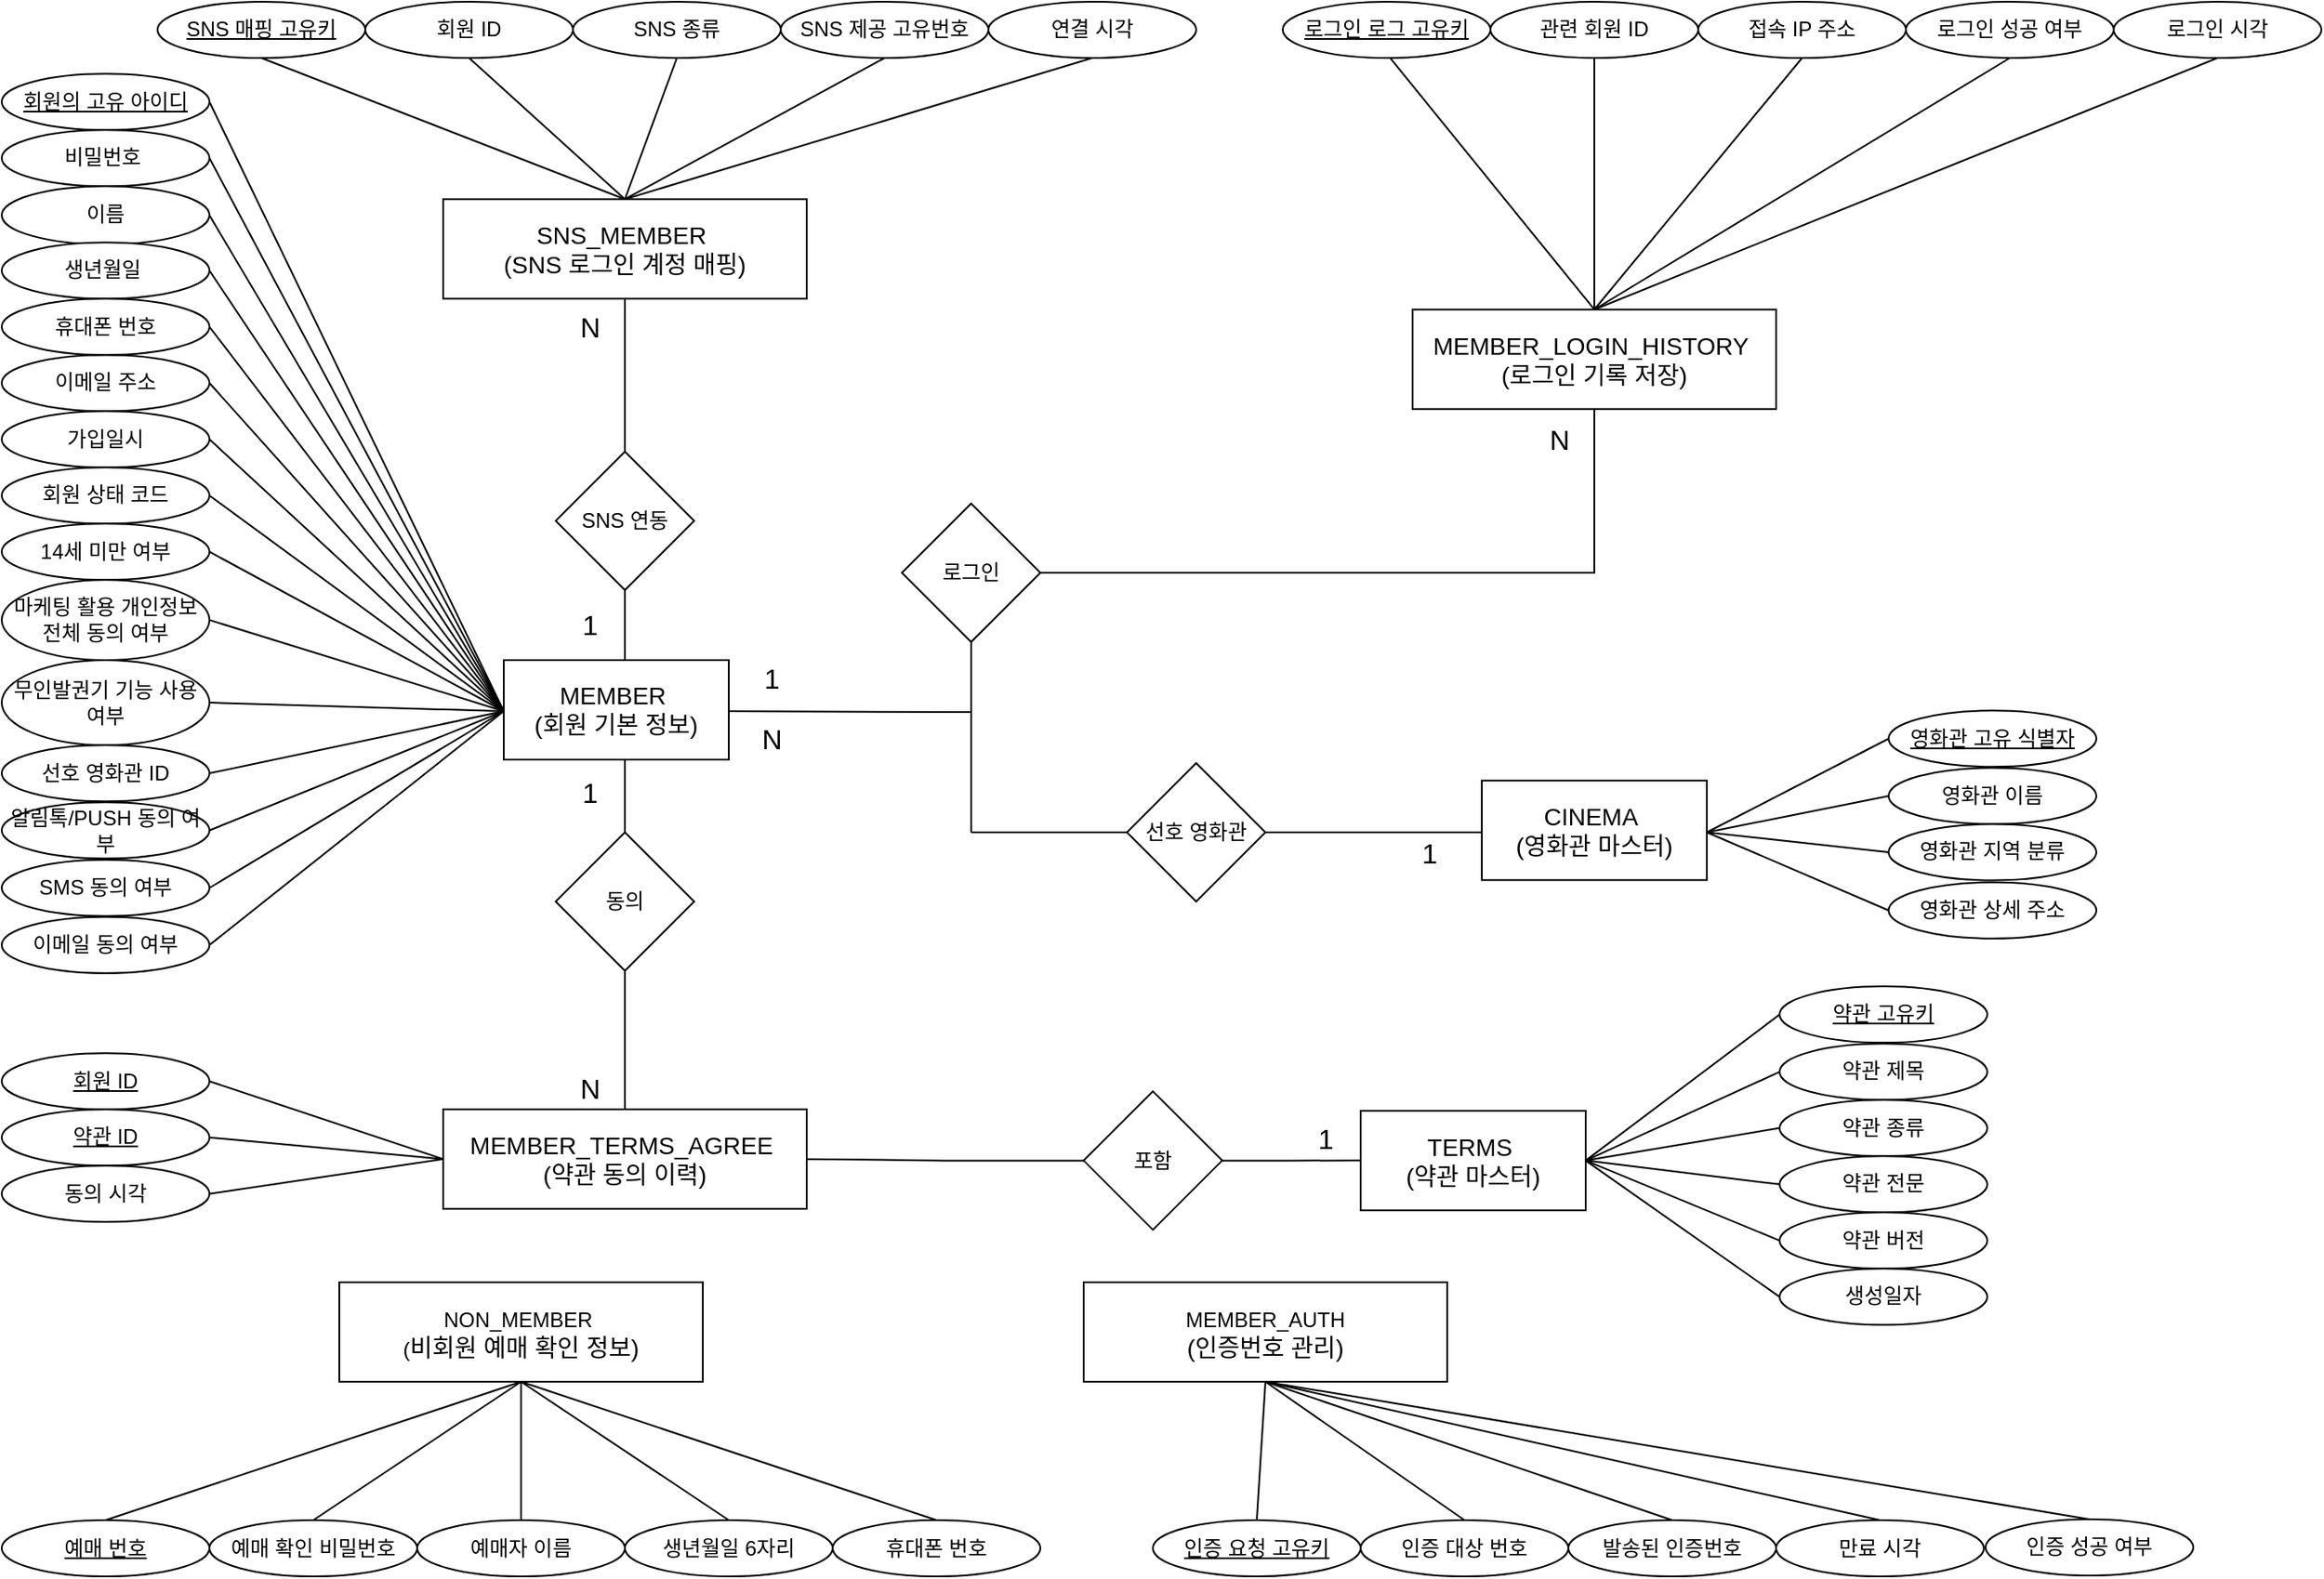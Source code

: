 <mxfile version="28.2.8">
  <diagram name="페이지-1" id="aU8TRvHDVID5DKgr3Tc-">
    <mxGraphModel dx="1190" dy="456" grid="1" gridSize="10" guides="1" tooltips="1" connect="1" arrows="1" fold="1" page="1" pageScale="1" pageWidth="827" pageHeight="1169" math="0" shadow="0">
      <root>
        <mxCell id="0" />
        <mxCell id="1" parent="0" />
        <mxCell id="JiStPXWFKOz-2N4WFH8a-71" value="" style="edgeStyle=orthogonalEdgeStyle;rounded=0;orthogonalLoop=1;jettySize=auto;html=1;endArrow=none;endFill=0;" parent="1" target="JiStPXWFKOz-2N4WFH8a-12" edge="1">
          <mxGeometry relative="1" as="geometry">
            <mxPoint x="340" y="490.029" as="sourcePoint" />
          </mxGeometry>
        </mxCell>
        <mxCell id="JiStPXWFKOz-2N4WFH8a-72" value="" style="edgeStyle=orthogonalEdgeStyle;rounded=0;orthogonalLoop=1;jettySize=auto;html=1;endArrow=none;endFill=0;entryX=0.5;entryY=1;entryDx=0;entryDy=0;" parent="1" source="JiStPXWFKOz-2N4WFH8a-12" target="PEZ2Lzkom9RQwcPd4v05-12" edge="1">
          <mxGeometry relative="1" as="geometry">
            <mxPoint x="840" y="350" as="targetPoint" />
          </mxGeometry>
        </mxCell>
        <mxCell id="JiStPXWFKOz-2N4WFH8a-12" value="로그인" style="rhombus;whiteSpace=wrap;html=1;" parent="1" vertex="1">
          <mxGeometry x="440" y="370" width="80" height="80" as="geometry" />
        </mxCell>
        <mxCell id="JiStPXWFKOz-2N4WFH8a-66" value="" style="edgeStyle=orthogonalEdgeStyle;rounded=0;orthogonalLoop=1;jettySize=auto;html=1;endArrow=none;endFill=0;exitX=0.5;exitY=1;exitDx=0;exitDy=0;" parent="1" source="JiStPXWFKOz-2N4WFH8a-13" edge="1">
          <mxGeometry relative="1" as="geometry">
            <mxPoint x="280.111" y="669.999" as="sourcePoint" />
            <Array as="points">
              <mxPoint x="280" y="710" />
              <mxPoint x="280" y="710" />
            </Array>
            <mxPoint x="280.029" y="720.11" as="targetPoint" />
          </mxGeometry>
        </mxCell>
        <mxCell id="PEZ2Lzkom9RQwcPd4v05-6" value="" style="edgeStyle=orthogonalEdgeStyle;rounded=0;orthogonalLoop=1;jettySize=auto;html=1;endArrow=none;endFill=0;" edge="1" parent="1" source="JiStPXWFKOz-2N4WFH8a-13" target="PEZ2Lzkom9RQwcPd4v05-3">
          <mxGeometry relative="1" as="geometry">
            <Array as="points">
              <mxPoint x="280" y="530" />
              <mxPoint x="280" y="530" />
            </Array>
          </mxGeometry>
        </mxCell>
        <mxCell id="JiStPXWFKOz-2N4WFH8a-13" value="동의" style="rhombus;whiteSpace=wrap;html=1;" parent="1" vertex="1">
          <mxGeometry x="240" y="560" width="80" height="80" as="geometry" />
        </mxCell>
        <mxCell id="JiStPXWFKOz-2N4WFH8a-70" value="" style="edgeStyle=orthogonalEdgeStyle;rounded=0;orthogonalLoop=1;jettySize=auto;html=1;endArrow=none;endFill=0;" parent="1" source="JiStPXWFKOz-2N4WFH8a-14" edge="1">
          <mxGeometry relative="1" as="geometry">
            <mxPoint x="705" y="749.67" as="targetPoint" />
          </mxGeometry>
        </mxCell>
        <mxCell id="PEZ2Lzkom9RQwcPd4v05-17" value="" style="edgeStyle=orthogonalEdgeStyle;rounded=0;orthogonalLoop=1;jettySize=auto;html=1;entryX=1;entryY=0.5;entryDx=0;entryDy=0;endArrow=none;endFill=0;" edge="1" parent="1" source="JiStPXWFKOz-2N4WFH8a-14" target="PEZ2Lzkom9RQwcPd4v05-7">
          <mxGeometry relative="1" as="geometry">
            <mxPoint x="465" y="751.67" as="targetPoint" />
            <Array as="points">
              <mxPoint x="465" y="750" />
              <mxPoint x="465" y="749" />
            </Array>
          </mxGeometry>
        </mxCell>
        <mxCell id="JiStPXWFKOz-2N4WFH8a-14" value="포함" style="rhombus;whiteSpace=wrap;html=1;" parent="1" vertex="1">
          <mxGeometry x="545" y="709.67" width="80" height="80" as="geometry" />
        </mxCell>
        <mxCell id="PEZ2Lzkom9RQwcPd4v05-5" value="" style="edgeStyle=orthogonalEdgeStyle;rounded=0;orthogonalLoop=1;jettySize=auto;html=1;endArrow=none;endFill=0;" edge="1" parent="1" source="JiStPXWFKOz-2N4WFH8a-15" target="PEZ2Lzkom9RQwcPd4v05-3">
          <mxGeometry relative="1" as="geometry">
            <Array as="points">
              <mxPoint x="280" y="450" />
              <mxPoint x="280" y="450" />
            </Array>
          </mxGeometry>
        </mxCell>
        <mxCell id="PEZ2Lzkom9RQwcPd4v05-11" value="" style="edgeStyle=orthogonalEdgeStyle;rounded=0;orthogonalLoop=1;jettySize=auto;html=1;endArrow=none;endFill=0;" edge="1" parent="1" source="JiStPXWFKOz-2N4WFH8a-15" target="PEZ2Lzkom9RQwcPd4v05-10">
          <mxGeometry relative="1" as="geometry" />
        </mxCell>
        <mxCell id="JiStPXWFKOz-2N4WFH8a-15" value="SNS 연동" style="rhombus;whiteSpace=wrap;html=1;" parent="1" vertex="1">
          <mxGeometry x="240" y="340" width="80" height="80" as="geometry" />
        </mxCell>
        <mxCell id="JiStPXWFKOz-2N4WFH8a-17" value="&lt;span style=&quot;font-size: 12px;&quot;&gt;NON_MEMBER&amp;nbsp;&lt;/span&gt;&lt;div&gt;&lt;span style=&quot;font-size: 12px;&quot;&gt;(&lt;/span&gt;&lt;span style=&quot;background-color: transparent; color: light-dark(rgb(0, 0, 0), rgb(255, 255, 255));&quot;&gt;비회원 예매 확인 정보)&lt;/span&gt;&lt;/div&gt;" style="rounded=0;whiteSpace=wrap;html=1;fontSize=14;" parent="1" vertex="1">
          <mxGeometry x="115" y="820" width="210" height="57.5" as="geometry" />
        </mxCell>
        <mxCell id="JiStPXWFKOz-2N4WFH8a-22" value="&lt;u&gt;회원의 고유 아이디&lt;/u&gt;" style="ellipse;whiteSpace=wrap;html=1;" parent="1" vertex="1">
          <mxGeometry x="-80" y="121.62" width="120" height="32.5" as="geometry" />
        </mxCell>
        <mxCell id="JiStPXWFKOz-2N4WFH8a-23" value="&lt;u&gt;예매 번호&lt;/u&gt;" style="ellipse;whiteSpace=wrap;html=1;" parent="1" vertex="1">
          <mxGeometry x="-80" y="957.5" width="120" height="32.5" as="geometry" />
        </mxCell>
        <mxCell id="JiStPXWFKOz-2N4WFH8a-24" value="&lt;u&gt;인증 요청 고유키&lt;/u&gt;" style="ellipse;whiteSpace=wrap;html=1;" parent="1" vertex="1">
          <mxGeometry x="585" y="957.5" width="120" height="32.5" as="geometry" />
        </mxCell>
        <mxCell id="JiStPXWFKOz-2N4WFH8a-25" value="&lt;u&gt;로그인 로그 고유키&lt;/u&gt;" style="ellipse;whiteSpace=wrap;html=1;" parent="1" vertex="1">
          <mxGeometry x="660" y="80" width="120" height="32.5" as="geometry" />
        </mxCell>
        <mxCell id="JiStPXWFKOz-2N4WFH8a-26" value="&lt;u&gt;SNS 매핑 고유키&lt;/u&gt;" style="ellipse;whiteSpace=wrap;html=1;" parent="1" vertex="1">
          <mxGeometry x="10" y="80" width="120" height="32.5" as="geometry" />
        </mxCell>
        <mxCell id="JiStPXWFKOz-2N4WFH8a-27" value="&lt;u&gt;약관 고유키&lt;/u&gt;" style="ellipse;whiteSpace=wrap;html=1;" parent="1" vertex="1">
          <mxGeometry x="947" y="649.06" width="120" height="32.5" as="geometry" />
        </mxCell>
        <mxCell id="JiStPXWFKOz-2N4WFH8a-28" value="&lt;u&gt;회원 ID&lt;/u&gt;" style="ellipse;whiteSpace=wrap;html=1;" parent="1" vertex="1">
          <mxGeometry x="-80" y="687.61" width="120" height="32.5" as="geometry" />
        </mxCell>
        <mxCell id="JiStPXWFKOz-2N4WFH8a-29" value="&lt;u&gt;약관 ID&lt;/u&gt;" style="ellipse;whiteSpace=wrap;html=1;" parent="1" vertex="1">
          <mxGeometry x="-80" y="720.11" width="120" height="32.5" as="geometry" />
        </mxCell>
        <mxCell id="JiStPXWFKOz-2N4WFH8a-30" value="동의 시각" style="ellipse;whiteSpace=wrap;html=1;" parent="1" vertex="1">
          <mxGeometry x="-80" y="752.61" width="120" height="32.5" as="geometry" />
        </mxCell>
        <mxCell id="JiStPXWFKOz-2N4WFH8a-34" value="비밀번호&amp;nbsp;" style="ellipse;whiteSpace=wrap;html=1;" parent="1" vertex="1">
          <mxGeometry x="-80" y="154.12" width="120" height="32.5" as="geometry" />
        </mxCell>
        <mxCell id="JiStPXWFKOz-2N4WFH8a-35" value="이름" style="ellipse;whiteSpace=wrap;html=1;" parent="1" vertex="1">
          <mxGeometry x="-80" y="186.62" width="120" height="33.62" as="geometry" />
        </mxCell>
        <mxCell id="JiStPXWFKOz-2N4WFH8a-36" value="생년월일&amp;nbsp;" style="ellipse;whiteSpace=wrap;html=1;" parent="1" vertex="1">
          <mxGeometry x="-80" y="219.12" width="120" height="32.5" as="geometry" />
        </mxCell>
        <mxCell id="JiStPXWFKOz-2N4WFH8a-37" value="이메일 주소" style="ellipse;whiteSpace=wrap;html=1;" parent="1" vertex="1">
          <mxGeometry x="-80" y="284.12" width="120" height="32.5" as="geometry" />
        </mxCell>
        <mxCell id="JiStPXWFKOz-2N4WFH8a-38" value="휴대폰 번호" style="ellipse;whiteSpace=wrap;html=1;" parent="1" vertex="1">
          <mxGeometry x="-80" y="251.62" width="120" height="32.5" as="geometry" />
        </mxCell>
        <mxCell id="JiStPXWFKOz-2N4WFH8a-39" value="가입일시" style="ellipse;whiteSpace=wrap;html=1;" parent="1" vertex="1">
          <mxGeometry x="-80" y="316.62" width="120" height="32.5" as="geometry" />
        </mxCell>
        <mxCell id="JiStPXWFKOz-2N4WFH8a-40" value="회원 상태 코드" style="ellipse;whiteSpace=wrap;html=1;" parent="1" vertex="1">
          <mxGeometry x="-80" y="349.12" width="120" height="32.5" as="geometry" />
        </mxCell>
        <mxCell id="JiStPXWFKOz-2N4WFH8a-41" value="14세 미만 여부" style="ellipse;whiteSpace=wrap;html=1;" parent="1" vertex="1">
          <mxGeometry x="-80" y="381.62" width="120" height="32.5" as="geometry" />
        </mxCell>
        <mxCell id="JiStPXWFKOz-2N4WFH8a-42" value="관련 회원 ID" style="ellipse;whiteSpace=wrap;html=1;" parent="1" vertex="1">
          <mxGeometry x="780" y="80" width="120" height="32.5" as="geometry" />
        </mxCell>
        <mxCell id="JiStPXWFKOz-2N4WFH8a-43" value="접속 IP 주소" style="ellipse;whiteSpace=wrap;html=1;" parent="1" vertex="1">
          <mxGeometry x="900" y="80" width="120" height="32.5" as="geometry" />
        </mxCell>
        <mxCell id="JiStPXWFKOz-2N4WFH8a-44" value="로그인 성공 여부" style="ellipse;whiteSpace=wrap;html=1;" parent="1" vertex="1">
          <mxGeometry x="1020" y="80" width="120" height="32.5" as="geometry" />
        </mxCell>
        <mxCell id="JiStPXWFKOz-2N4WFH8a-45" value="로그인 시각" style="ellipse;whiteSpace=wrap;html=1;" parent="1" vertex="1">
          <mxGeometry x="1140" y="80" width="120" height="32.5" as="geometry" />
        </mxCell>
        <mxCell id="JiStPXWFKOz-2N4WFH8a-46" value="회원 ID" style="ellipse;whiteSpace=wrap;html=1;" parent="1" vertex="1">
          <mxGeometry x="130" y="80" width="120" height="32.5" as="geometry" />
        </mxCell>
        <mxCell id="JiStPXWFKOz-2N4WFH8a-47" value="SNS 종류" style="ellipse;whiteSpace=wrap;html=1;" parent="1" vertex="1">
          <mxGeometry x="250" y="80" width="120" height="32.5" as="geometry" />
        </mxCell>
        <mxCell id="JiStPXWFKOz-2N4WFH8a-48" value="SNS 제공 고유번호" style="ellipse;whiteSpace=wrap;html=1;" parent="1" vertex="1">
          <mxGeometry x="370" y="80" width="120" height="32.5" as="geometry" />
        </mxCell>
        <mxCell id="JiStPXWFKOz-2N4WFH8a-49" value="연결 시각" style="ellipse;whiteSpace=wrap;html=1;" parent="1" vertex="1">
          <mxGeometry x="490" y="80" width="120" height="32.5" as="geometry" />
        </mxCell>
        <mxCell id="JiStPXWFKOz-2N4WFH8a-51" value="약관 제목" style="ellipse;whiteSpace=wrap;html=1;" parent="1" vertex="1">
          <mxGeometry x="947" y="682.17" width="120" height="32.5" as="geometry" />
        </mxCell>
        <mxCell id="JiStPXWFKOz-2N4WFH8a-52" value="약관 종류" style="ellipse;whiteSpace=wrap;html=1;" parent="1" vertex="1">
          <mxGeometry x="947" y="714.67" width="120" height="32.5" as="geometry" />
        </mxCell>
        <mxCell id="JiStPXWFKOz-2N4WFH8a-53" value="약관 전문" style="ellipse;whiteSpace=wrap;html=1;" parent="1" vertex="1">
          <mxGeometry x="947" y="747.17" width="120" height="32.5" as="geometry" />
        </mxCell>
        <mxCell id="JiStPXWFKOz-2N4WFH8a-54" value="약관 버전" style="ellipse;whiteSpace=wrap;html=1;" parent="1" vertex="1">
          <mxGeometry x="947" y="779.67" width="120" height="32.5" as="geometry" />
        </mxCell>
        <mxCell id="JiStPXWFKOz-2N4WFH8a-55" value="생성일자" style="ellipse;whiteSpace=wrap;html=1;" parent="1" vertex="1">
          <mxGeometry x="947" y="812.17" width="120" height="32.5" as="geometry" />
        </mxCell>
        <mxCell id="JiStPXWFKOz-2N4WFH8a-56" value="인증 대상 번호" style="ellipse;whiteSpace=wrap;html=1;" parent="1" vertex="1">
          <mxGeometry x="705" y="957.5" width="120" height="32.5" as="geometry" />
        </mxCell>
        <mxCell id="JiStPXWFKOz-2N4WFH8a-57" value="발송된 인증번호" style="ellipse;whiteSpace=wrap;html=1;" parent="1" vertex="1">
          <mxGeometry x="825" y="957.5" width="120" height="32.5" as="geometry" />
        </mxCell>
        <mxCell id="JiStPXWFKOz-2N4WFH8a-58" value="만료 시각" style="ellipse;whiteSpace=wrap;html=1;" parent="1" vertex="1">
          <mxGeometry x="945" y="957.5" width="120" height="32.5" as="geometry" />
        </mxCell>
        <mxCell id="JiStPXWFKOz-2N4WFH8a-73" value="예매 확인 비밀번호" style="ellipse;whiteSpace=wrap;html=1;" parent="1" vertex="1">
          <mxGeometry x="40" y="957.5" width="120" height="32.5" as="geometry" />
        </mxCell>
        <mxCell id="JiStPXWFKOz-2N4WFH8a-74" value="예매자 이름" style="ellipse;whiteSpace=wrap;html=1;" parent="1" vertex="1">
          <mxGeometry x="160" y="957.5" width="120" height="32.5" as="geometry" />
        </mxCell>
        <mxCell id="JiStPXWFKOz-2N4WFH8a-75" value="생년월일 6자리" style="ellipse;whiteSpace=wrap;html=1;" parent="1" vertex="1">
          <mxGeometry x="280" y="957.5" width="120" height="32.5" as="geometry" />
        </mxCell>
        <mxCell id="JiStPXWFKOz-2N4WFH8a-76" value="휴대폰 번호" style="ellipse;whiteSpace=wrap;html=1;" parent="1" vertex="1">
          <mxGeometry x="400" y="957.5" width="120" height="32.5" as="geometry" />
        </mxCell>
        <mxCell id="JiStPXWFKOz-2N4WFH8a-81" value="" style="endArrow=none;html=1;rounded=0;entryX=0.516;entryY=0.996;entryDx=0;entryDy=0;entryPerimeter=0;exitX=0.5;exitY=0;exitDx=0;exitDy=0;" parent="1" source="PEZ2Lzkom9RQwcPd4v05-12" target="JiStPXWFKOz-2N4WFH8a-25" edge="1">
          <mxGeometry width="50" height="50" relative="1" as="geometry">
            <mxPoint x="835" y="245" as="sourcePoint" />
            <mxPoint x="725" y="115" as="targetPoint" />
          </mxGeometry>
        </mxCell>
        <mxCell id="JiStPXWFKOz-2N4WFH8a-82" value="" style="endArrow=none;html=1;rounded=0;entryX=0.5;entryY=1;entryDx=0;entryDy=0;exitX=0.5;exitY=0;exitDx=0;exitDy=0;" parent="1" target="JiStPXWFKOz-2N4WFH8a-43" edge="1" source="PEZ2Lzkom9RQwcPd4v05-12">
          <mxGeometry width="50" height="50" relative="1" as="geometry">
            <mxPoint x="835" y="244" as="sourcePoint" />
            <mxPoint x="870" y="172.5" as="targetPoint" />
          </mxGeometry>
        </mxCell>
        <mxCell id="JiStPXWFKOz-2N4WFH8a-83" value="" style="endArrow=none;html=1;rounded=0;entryX=0.5;entryY=1;entryDx=0;entryDy=0;exitX=0.5;exitY=0;exitDx=0;exitDy=0;" parent="1" target="JiStPXWFKOz-2N4WFH8a-44" edge="1" source="PEZ2Lzkom9RQwcPd4v05-12">
          <mxGeometry width="50" height="50" relative="1" as="geometry">
            <mxPoint x="835" y="245" as="sourcePoint" />
            <mxPoint x="980" y="122.5" as="targetPoint" />
          </mxGeometry>
        </mxCell>
        <mxCell id="JiStPXWFKOz-2N4WFH8a-84" value="" style="endArrow=none;html=1;rounded=0;entryX=0.5;entryY=1;entryDx=0;entryDy=0;exitX=0.5;exitY=0;exitDx=0;exitDy=0;" parent="1" target="JiStPXWFKOz-2N4WFH8a-45" edge="1" source="PEZ2Lzkom9RQwcPd4v05-12">
          <mxGeometry width="50" height="50" relative="1" as="geometry">
            <mxPoint x="835" y="245" as="sourcePoint" />
            <mxPoint x="1050" y="102.5" as="targetPoint" />
          </mxGeometry>
        </mxCell>
        <mxCell id="JiStPXWFKOz-2N4WFH8a-85" value="" style="endArrow=none;html=1;rounded=0;entryX=0.5;entryY=1;entryDx=0;entryDy=0;exitX=0.5;exitY=0;exitDx=0;exitDy=0;" parent="1" source="PEZ2Lzkom9RQwcPd4v05-10" target="JiStPXWFKOz-2N4WFH8a-47" edge="1">
          <mxGeometry width="50" height="50" relative="1" as="geometry">
            <mxPoint x="280" y="190" as="sourcePoint" />
            <mxPoint x="320" y="180" as="targetPoint" />
          </mxGeometry>
        </mxCell>
        <mxCell id="JiStPXWFKOz-2N4WFH8a-87" value="" style="endArrow=none;html=1;rounded=0;exitX=0.5;exitY=0;exitDx=0;exitDy=0;entryX=0.5;entryY=1;entryDx=0;entryDy=0;" parent="1" source="PEZ2Lzkom9RQwcPd4v05-10" target="JiStPXWFKOz-2N4WFH8a-46" edge="1">
          <mxGeometry width="50" height="50" relative="1" as="geometry">
            <mxPoint x="280" y="190" as="sourcePoint" />
            <mxPoint x="190" y="130" as="targetPoint" />
          </mxGeometry>
        </mxCell>
        <mxCell id="JiStPXWFKOz-2N4WFH8a-88" value="" style="endArrow=none;html=1;rounded=0;exitX=0.5;exitY=0;exitDx=0;exitDy=0;entryX=0.5;entryY=1;entryDx=0;entryDy=0;" parent="1" source="PEZ2Lzkom9RQwcPd4v05-10" target="JiStPXWFKOz-2N4WFH8a-26" edge="1">
          <mxGeometry width="50" height="50" relative="1" as="geometry">
            <mxPoint x="280" y="190" as="sourcePoint" />
            <mxPoint x="90" y="140" as="targetPoint" />
          </mxGeometry>
        </mxCell>
        <mxCell id="JiStPXWFKOz-2N4WFH8a-89" value="" style="endArrow=none;html=1;rounded=0;exitX=0.5;exitY=0;exitDx=0;exitDy=0;entryX=0.5;entryY=1;entryDx=0;entryDy=0;" parent="1" source="PEZ2Lzkom9RQwcPd4v05-10" target="JiStPXWFKOz-2N4WFH8a-48" edge="1">
          <mxGeometry width="50" height="50" relative="1" as="geometry">
            <mxPoint x="280" y="190" as="sourcePoint" />
            <mxPoint x="410" y="120" as="targetPoint" />
          </mxGeometry>
        </mxCell>
        <mxCell id="JiStPXWFKOz-2N4WFH8a-90" value="" style="endArrow=none;html=1;rounded=0;entryX=0.5;entryY=1;entryDx=0;entryDy=0;exitX=0.5;exitY=0;exitDx=0;exitDy=0;" parent="1" target="JiStPXWFKOz-2N4WFH8a-49" edge="1" source="PEZ2Lzkom9RQwcPd4v05-10">
          <mxGeometry width="50" height="50" relative="1" as="geometry">
            <mxPoint x="280" y="190" as="sourcePoint" />
            <mxPoint x="460" y="150" as="targetPoint" />
          </mxGeometry>
        </mxCell>
        <mxCell id="JiStPXWFKOz-2N4WFH8a-91" value="" style="endArrow=none;html=1;rounded=0;exitX=1;exitY=0.5;exitDx=0;exitDy=0;entryX=0;entryY=0.5;entryDx=0;entryDy=0;" parent="1" target="JiStPXWFKOz-2N4WFH8a-27" edge="1">
          <mxGeometry width="50" height="50" relative="1" as="geometry">
            <mxPoint x="835" y="749.67" as="sourcePoint" />
            <mxPoint x="940" y="672.06" as="targetPoint" />
          </mxGeometry>
        </mxCell>
        <mxCell id="JiStPXWFKOz-2N4WFH8a-92" value="" style="endArrow=none;html=1;rounded=0;exitX=1;exitY=0.5;exitDx=0;exitDy=0;entryX=0;entryY=0.5;entryDx=0;entryDy=0;" parent="1" target="JiStPXWFKOz-2N4WFH8a-51" edge="1">
          <mxGeometry width="50" height="50" relative="1" as="geometry">
            <mxPoint x="835" y="749.67" as="sourcePoint" />
            <mxPoint x="940" y="702.17" as="targetPoint" />
          </mxGeometry>
        </mxCell>
        <mxCell id="JiStPXWFKOz-2N4WFH8a-93" value="" style="endArrow=none;html=1;rounded=0;exitX=1;exitY=0.5;exitDx=0;exitDy=0;entryX=0;entryY=0.5;entryDx=0;entryDy=0;" parent="1" target="JiStPXWFKOz-2N4WFH8a-52" edge="1">
          <mxGeometry width="50" height="50" relative="1" as="geometry">
            <mxPoint x="835" y="749.67" as="sourcePoint" />
            <mxPoint x="940" y="702.17" as="targetPoint" />
          </mxGeometry>
        </mxCell>
        <mxCell id="JiStPXWFKOz-2N4WFH8a-94" value="" style="endArrow=none;html=1;rounded=0;exitX=1;exitY=0.5;exitDx=0;exitDy=0;entryX=0;entryY=0.5;entryDx=0;entryDy=0;" parent="1" target="JiStPXWFKOz-2N4WFH8a-53" edge="1">
          <mxGeometry width="50" height="50" relative="1" as="geometry">
            <mxPoint x="835" y="749.67" as="sourcePoint" />
            <mxPoint x="940" y="702.17" as="targetPoint" />
          </mxGeometry>
        </mxCell>
        <mxCell id="JiStPXWFKOz-2N4WFH8a-95" value="" style="endArrow=none;html=1;rounded=0;entryX=0;entryY=0.5;entryDx=0;entryDy=0;exitX=1;exitY=0.5;exitDx=0;exitDy=0;" parent="1" target="JiStPXWFKOz-2N4WFH8a-54" edge="1">
          <mxGeometry width="50" height="50" relative="1" as="geometry">
            <mxPoint x="835" y="749.67" as="sourcePoint" />
            <mxPoint x="940" y="702.17" as="targetPoint" />
          </mxGeometry>
        </mxCell>
        <mxCell id="JiStPXWFKOz-2N4WFH8a-96" value="" style="endArrow=none;html=1;rounded=0;exitX=1;exitY=0.5;exitDx=0;exitDy=0;entryX=0;entryY=0.5;entryDx=0;entryDy=0;" parent="1" target="JiStPXWFKOz-2N4WFH8a-55" edge="1">
          <mxGeometry width="50" height="50" relative="1" as="geometry">
            <mxPoint x="835" y="749.67" as="sourcePoint" />
            <mxPoint x="940" y="702.17" as="targetPoint" />
          </mxGeometry>
        </mxCell>
        <mxCell id="JiStPXWFKOz-2N4WFH8a-97" value="" style="endArrow=none;html=1;rounded=0;entryX=0;entryY=0.5;entryDx=0;entryDy=0;exitX=1;exitY=0.5;exitDx=0;exitDy=0;" parent="1" source="JiStPXWFKOz-2N4WFH8a-28" target="PEZ2Lzkom9RQwcPd4v05-7" edge="1">
          <mxGeometry width="50" height="50" relative="1" as="geometry">
            <mxPoint x="60" y="770.11" as="sourcePoint" />
            <mxPoint x="140" y="737.61" as="targetPoint" />
          </mxGeometry>
        </mxCell>
        <mxCell id="JiStPXWFKOz-2N4WFH8a-98" value="" style="endArrow=none;html=1;rounded=0;exitX=1;exitY=0.5;exitDx=0;exitDy=0;entryX=0;entryY=0.5;entryDx=0;entryDy=0;" parent="1" source="JiStPXWFKOz-2N4WFH8a-29" target="PEZ2Lzkom9RQwcPd4v05-7" edge="1">
          <mxGeometry width="50" height="50" relative="1" as="geometry">
            <mxPoint x="60" y="770.11" as="sourcePoint" />
            <mxPoint x="140" y="737.61" as="targetPoint" />
          </mxGeometry>
        </mxCell>
        <mxCell id="JiStPXWFKOz-2N4WFH8a-100" value="" style="endArrow=none;html=1;rounded=0;entryX=0;entryY=0.5;entryDx=0;entryDy=0;exitX=1;exitY=0.5;exitDx=0;exitDy=0;" parent="1" source="JiStPXWFKOz-2N4WFH8a-30" target="PEZ2Lzkom9RQwcPd4v05-7" edge="1">
          <mxGeometry width="50" height="50" relative="1" as="geometry">
            <mxPoint x="60" y="770.11" as="sourcePoint" />
            <mxPoint x="140" y="737.61" as="targetPoint" />
          </mxGeometry>
        </mxCell>
        <mxCell id="JiStPXWFKOz-2N4WFH8a-101" value="" style="endArrow=none;html=1;rounded=0;entryX=0;entryY=0.5;entryDx=0;entryDy=0;exitX=1;exitY=0.5;exitDx=0;exitDy=0;" parent="1" source="JiStPXWFKOz-2N4WFH8a-22" edge="1">
          <mxGeometry width="50" height="50" relative="1" as="geometry">
            <mxPoint x="120" y="540" as="sourcePoint" />
            <mxPoint x="210" y="490" as="targetPoint" />
          </mxGeometry>
        </mxCell>
        <mxCell id="JiStPXWFKOz-2N4WFH8a-102" value="" style="endArrow=none;html=1;rounded=0;entryX=0;entryY=0.5;entryDx=0;entryDy=0;exitX=1;exitY=0.5;exitDx=0;exitDy=0;" parent="1" source="JiStPXWFKOz-2N4WFH8a-34" edge="1">
          <mxGeometry width="50" height="50" relative="1" as="geometry">
            <mxPoint x="120" y="540" as="sourcePoint" />
            <mxPoint x="210" y="490" as="targetPoint" />
          </mxGeometry>
        </mxCell>
        <mxCell id="JiStPXWFKOz-2N4WFH8a-103" value="" style="endArrow=none;html=1;rounded=0;entryX=0;entryY=0.5;entryDx=0;entryDy=0;exitX=1;exitY=0.5;exitDx=0;exitDy=0;" parent="1" source="JiStPXWFKOz-2N4WFH8a-35" edge="1">
          <mxGeometry width="50" height="50" relative="1" as="geometry">
            <mxPoint x="120" y="540" as="sourcePoint" />
            <mxPoint x="210" y="490" as="targetPoint" />
          </mxGeometry>
        </mxCell>
        <mxCell id="JiStPXWFKOz-2N4WFH8a-104" value="" style="endArrow=none;html=1;rounded=0;exitX=1;exitY=0.5;exitDx=0;exitDy=0;" parent="1" source="JiStPXWFKOz-2N4WFH8a-36" edge="1">
          <mxGeometry width="50" height="50" relative="1" as="geometry">
            <mxPoint x="40" y="440" as="sourcePoint" />
            <mxPoint x="210" y="490" as="targetPoint" />
          </mxGeometry>
        </mxCell>
        <mxCell id="JiStPXWFKOz-2N4WFH8a-105" value="" style="endArrow=none;html=1;rounded=0;exitX=1;exitY=0.5;exitDx=0;exitDy=0;" parent="1" source="JiStPXWFKOz-2N4WFH8a-38" edge="1">
          <mxGeometry width="50" height="50" relative="1" as="geometry">
            <mxPoint x="110" y="520" as="sourcePoint" />
            <mxPoint x="210" y="490" as="targetPoint" />
          </mxGeometry>
        </mxCell>
        <mxCell id="JiStPXWFKOz-2N4WFH8a-106" value="" style="endArrow=none;html=1;rounded=0;entryX=0;entryY=0.5;entryDx=0;entryDy=0;exitX=1;exitY=0.5;exitDx=0;exitDy=0;" parent="1" source="JiStPXWFKOz-2N4WFH8a-37" edge="1">
          <mxGeometry width="50" height="50" relative="1" as="geometry">
            <mxPoint x="80" y="510" as="sourcePoint" />
            <mxPoint x="210" y="490" as="targetPoint" />
          </mxGeometry>
        </mxCell>
        <mxCell id="JiStPXWFKOz-2N4WFH8a-107" value="" style="endArrow=none;html=1;rounded=0;entryX=0;entryY=0.5;entryDx=0;entryDy=0;exitX=1;exitY=0.5;exitDx=0;exitDy=0;" parent="1" source="JiStPXWFKOz-2N4WFH8a-39" edge="1">
          <mxGeometry width="50" height="50" relative="1" as="geometry">
            <mxPoint x="80" y="510" as="sourcePoint" />
            <mxPoint x="210" y="490" as="targetPoint" />
          </mxGeometry>
        </mxCell>
        <mxCell id="JiStPXWFKOz-2N4WFH8a-108" value="" style="endArrow=none;html=1;rounded=0;entryX=0;entryY=0.5;entryDx=0;entryDy=0;exitX=1;exitY=0.5;exitDx=0;exitDy=0;" parent="1" source="JiStPXWFKOz-2N4WFH8a-40" edge="1">
          <mxGeometry width="50" height="50" relative="1" as="geometry">
            <mxPoint x="80" y="510" as="sourcePoint" />
            <mxPoint x="210" y="490" as="targetPoint" />
          </mxGeometry>
        </mxCell>
        <mxCell id="JiStPXWFKOz-2N4WFH8a-109" value="" style="endArrow=none;html=1;rounded=0;entryX=0;entryY=0.5;entryDx=0;entryDy=0;exitX=1;exitY=0.5;exitDx=0;exitDy=0;" parent="1" source="JiStPXWFKOz-2N4WFH8a-41" edge="1">
          <mxGeometry width="50" height="50" relative="1" as="geometry">
            <mxPoint x="80" y="510" as="sourcePoint" />
            <mxPoint x="210" y="490" as="targetPoint" />
          </mxGeometry>
        </mxCell>
        <mxCell id="JiStPXWFKOz-2N4WFH8a-110" value="" style="endArrow=none;html=1;rounded=0;entryX=0.5;entryY=1;entryDx=0;entryDy=0;exitX=0.5;exitY=0;exitDx=0;exitDy=0;" parent="1" source="JiStPXWFKOz-2N4WFH8a-74" target="JiStPXWFKOz-2N4WFH8a-17" edge="1">
          <mxGeometry width="50" height="50" relative="1" as="geometry">
            <mxPoint x="90" y="930" as="sourcePoint" />
            <mxPoint x="140" y="880" as="targetPoint" />
          </mxGeometry>
        </mxCell>
        <mxCell id="JiStPXWFKOz-2N4WFH8a-111" value="" style="endArrow=none;html=1;rounded=0;entryX=0.5;entryY=1;entryDx=0;entryDy=0;exitX=0.5;exitY=0;exitDx=0;exitDy=0;" parent="1" source="JiStPXWFKOz-2N4WFH8a-73" target="JiStPXWFKOz-2N4WFH8a-17" edge="1">
          <mxGeometry width="50" height="50" relative="1" as="geometry">
            <mxPoint x="90" y="930" as="sourcePoint" />
            <mxPoint x="140" y="880" as="targetPoint" />
          </mxGeometry>
        </mxCell>
        <mxCell id="JiStPXWFKOz-2N4WFH8a-112" value="" style="endArrow=none;html=1;rounded=0;entryX=0.5;entryY=1;entryDx=0;entryDy=0;exitX=0.5;exitY=0;exitDx=0;exitDy=0;" parent="1" source="JiStPXWFKOz-2N4WFH8a-23" target="JiStPXWFKOz-2N4WFH8a-17" edge="1">
          <mxGeometry width="50" height="50" relative="1" as="geometry">
            <mxPoint x="90" y="930" as="sourcePoint" />
            <mxPoint x="140" y="880" as="targetPoint" />
          </mxGeometry>
        </mxCell>
        <mxCell id="JiStPXWFKOz-2N4WFH8a-113" value="" style="endArrow=none;html=1;rounded=0;entryX=0.5;entryY=1;entryDx=0;entryDy=0;exitX=0.5;exitY=0;exitDx=0;exitDy=0;" parent="1" source="JiStPXWFKOz-2N4WFH8a-75" target="JiStPXWFKOz-2N4WFH8a-17" edge="1">
          <mxGeometry width="50" height="50" relative="1" as="geometry">
            <mxPoint x="300" y="950" as="sourcePoint" />
            <mxPoint x="350" y="900" as="targetPoint" />
          </mxGeometry>
        </mxCell>
        <mxCell id="JiStPXWFKOz-2N4WFH8a-114" value="" style="endArrow=none;html=1;rounded=0;entryX=0.5;entryY=1;entryDx=0;entryDy=0;exitX=0.5;exitY=0;exitDx=0;exitDy=0;" parent="1" source="JiStPXWFKOz-2N4WFH8a-76" target="JiStPXWFKOz-2N4WFH8a-17" edge="1">
          <mxGeometry width="50" height="50" relative="1" as="geometry">
            <mxPoint x="300" y="950" as="sourcePoint" />
            <mxPoint x="350" y="900" as="targetPoint" />
          </mxGeometry>
        </mxCell>
        <mxCell id="JiStPXWFKOz-2N4WFH8a-115" value="" style="endArrow=none;html=1;rounded=0;entryX=0.5;entryY=1;entryDx=0;entryDy=0;exitX=0.5;exitY=0;exitDx=0;exitDy=0;" parent="1" source="JiStPXWFKOz-2N4WFH8a-24" target="PEZ2Lzkom9RQwcPd4v05-1" edge="1">
          <mxGeometry width="50" height="50" relative="1" as="geometry">
            <mxPoint x="670" y="950" as="sourcePoint" />
            <mxPoint x="650" y="872.5" as="targetPoint" />
          </mxGeometry>
        </mxCell>
        <mxCell id="JiStPXWFKOz-2N4WFH8a-116" value="" style="endArrow=none;html=1;rounded=0;entryX=0.5;entryY=1;entryDx=0;entryDy=0;exitX=0.5;exitY=0;exitDx=0;exitDy=0;" parent="1" source="JiStPXWFKOz-2N4WFH8a-56" target="PEZ2Lzkom9RQwcPd4v05-1" edge="1">
          <mxGeometry width="50" height="50" relative="1" as="geometry">
            <mxPoint x="670" y="950" as="sourcePoint" />
            <mxPoint x="650" y="872.5" as="targetPoint" />
          </mxGeometry>
        </mxCell>
        <mxCell id="JiStPXWFKOz-2N4WFH8a-117" value="" style="endArrow=none;html=1;rounded=0;exitX=0.5;exitY=1;exitDx=0;exitDy=0;entryX=0.5;entryY=0;entryDx=0;entryDy=0;" parent="1" source="PEZ2Lzkom9RQwcPd4v05-1" target="JiStPXWFKOz-2N4WFH8a-57" edge="1">
          <mxGeometry width="50" height="50" relative="1" as="geometry">
            <mxPoint x="650" y="872.5" as="sourcePoint" />
            <mxPoint x="780" y="880" as="targetPoint" />
          </mxGeometry>
        </mxCell>
        <mxCell id="JiStPXWFKOz-2N4WFH8a-118" value="" style="endArrow=none;html=1;rounded=0;entryX=0.5;entryY=1;entryDx=0;entryDy=0;exitX=0.5;exitY=0;exitDx=0;exitDy=0;" parent="1" source="JiStPXWFKOz-2N4WFH8a-58" target="PEZ2Lzkom9RQwcPd4v05-1" edge="1">
          <mxGeometry width="50" height="50" relative="1" as="geometry">
            <mxPoint x="950" y="940" as="sourcePoint" />
            <mxPoint x="650" y="872.5" as="targetPoint" />
          </mxGeometry>
        </mxCell>
        <mxCell id="JiStPXWFKOz-2N4WFH8a-125" value="N" style="text;html=1;whiteSpace=wrap;strokeColor=none;fillColor=none;align=center;verticalAlign=middle;rounded=0;fontSize=16;" parent="1" vertex="1">
          <mxGeometry x="800" y="322.87" width="40" height="20" as="geometry" />
        </mxCell>
        <mxCell id="JiStPXWFKOz-2N4WFH8a-127" value="1" style="text;html=1;whiteSpace=wrap;strokeColor=none;fillColor=none;align=center;verticalAlign=middle;rounded=0;fontSize=16;" parent="1" vertex="1">
          <mxGeometry x="240" y="430" width="40" height="20" as="geometry" />
        </mxCell>
        <mxCell id="JiStPXWFKOz-2N4WFH8a-128" value="N" style="text;html=1;whiteSpace=wrap;strokeColor=none;fillColor=none;align=center;verticalAlign=middle;rounded=0;fontSize=16;" parent="1" vertex="1">
          <mxGeometry x="240" y="257.87" width="40" height="20" as="geometry" />
        </mxCell>
        <mxCell id="JiStPXWFKOz-2N4WFH8a-130" value="N" style="text;html=1;whiteSpace=wrap;strokeColor=none;fillColor=none;align=center;verticalAlign=middle;rounded=0;fontSize=16;" parent="1" vertex="1">
          <mxGeometry x="240" y="697.61" width="40" height="20" as="geometry" />
        </mxCell>
        <mxCell id="JiStPXWFKOz-2N4WFH8a-131" value="1" style="text;html=1;whiteSpace=wrap;strokeColor=none;fillColor=none;align=center;verticalAlign=middle;rounded=0;fontSize=16;" parent="1" vertex="1">
          <mxGeometry x="665" y="727.17" width="40" height="20" as="geometry" />
        </mxCell>
        <mxCell id="JiStPXWFKOz-2N4WFH8a-132" value="N" style="text;html=1;whiteSpace=wrap;strokeColor=none;fillColor=none;align=center;verticalAlign=middle;rounded=0;fontSize=16;" parent="1" vertex="1">
          <mxGeometry x="360" y="725.17" width="40" height="20" as="geometry" />
        </mxCell>
        <mxCell id="JiStPXWFKOz-2N4WFH8a-133" value="무인발권기 기능 사용 여부" style="ellipse;whiteSpace=wrap;html=1;" parent="1" vertex="1">
          <mxGeometry x="-80" y="460.5" width="120" height="49.12" as="geometry" />
        </mxCell>
        <mxCell id="JiStPXWFKOz-2N4WFH8a-134" value="" style="endArrow=none;html=1;rounded=0;exitX=1;exitY=0.5;exitDx=0;exitDy=0;" parent="1" source="JiStPXWFKOz-2N4WFH8a-133" edge="1">
          <mxGeometry width="50" height="50" relative="1" as="geometry">
            <mxPoint x="80" y="542.5" as="sourcePoint" />
            <mxPoint x="210" y="490" as="targetPoint" />
          </mxGeometry>
        </mxCell>
        <mxCell id="JiStPXWFKOz-2N4WFH8a-135" value="선호 영화관 ID" style="ellipse;whiteSpace=wrap;html=1;" parent="1" vertex="1">
          <mxGeometry x="-80" y="509.62" width="120" height="32.5" as="geometry" />
        </mxCell>
        <mxCell id="JiStPXWFKOz-2N4WFH8a-136" value="" style="endArrow=none;html=1;rounded=0;exitX=1;exitY=0.5;exitDx=0;exitDy=0;entryX=0;entryY=0.5;entryDx=0;entryDy=0;" parent="1" source="JiStPXWFKOz-2N4WFH8a-135" edge="1">
          <mxGeometry width="50" height="50" relative="1" as="geometry">
            <mxPoint x="80" y="575.5" as="sourcePoint" />
            <mxPoint x="210" y="490" as="targetPoint" />
          </mxGeometry>
        </mxCell>
        <mxCell id="JiStPXWFKOz-2N4WFH8a-137" value="알림톡/PUSH 동의 여부" style="ellipse;whiteSpace=wrap;html=1;" parent="1" vertex="1">
          <mxGeometry x="-80" y="542.62" width="120" height="32.5" as="geometry" />
        </mxCell>
        <mxCell id="JiStPXWFKOz-2N4WFH8a-138" value="" style="endArrow=none;html=1;rounded=0;exitX=1;exitY=0.5;exitDx=0;exitDy=0;entryX=0;entryY=0.5;entryDx=0;entryDy=0;" parent="1" source="JiStPXWFKOz-2N4WFH8a-137" edge="1">
          <mxGeometry width="50" height="50" relative="1" as="geometry">
            <mxPoint x="80" y="610.5" as="sourcePoint" />
            <mxPoint x="210" y="490" as="targetPoint" />
          </mxGeometry>
        </mxCell>
        <mxCell id="JiStPXWFKOz-2N4WFH8a-139" value="SMS 동의 여부" style="ellipse;whiteSpace=wrap;html=1;" parent="1" vertex="1">
          <mxGeometry x="-80" y="575.87" width="120" height="32.5" as="geometry" />
        </mxCell>
        <mxCell id="JiStPXWFKOz-2N4WFH8a-140" value="" style="endArrow=none;html=1;rounded=0;exitX=1;exitY=0.5;exitDx=0;exitDy=0;entryX=0;entryY=0.5;entryDx=0;entryDy=0;" parent="1" source="JiStPXWFKOz-2N4WFH8a-139" edge="1">
          <mxGeometry width="50" height="50" relative="1" as="geometry">
            <mxPoint x="85" y="644.75" as="sourcePoint" />
            <mxPoint x="210" y="490" as="targetPoint" />
          </mxGeometry>
        </mxCell>
        <mxCell id="JiStPXWFKOz-2N4WFH8a-141" value="이메일 동의 여부" style="ellipse;whiteSpace=wrap;html=1;" parent="1" vertex="1">
          <mxGeometry x="-80" y="608.87" width="120" height="32.5" as="geometry" />
        </mxCell>
        <mxCell id="JiStPXWFKOz-2N4WFH8a-142" value="" style="endArrow=none;html=1;rounded=0;exitX=1;exitY=0.5;exitDx=0;exitDy=0;entryX=0;entryY=0.5;entryDx=0;entryDy=0;" parent="1" source="JiStPXWFKOz-2N4WFH8a-141" edge="1">
          <mxGeometry width="50" height="50" relative="1" as="geometry">
            <mxPoint x="85" y="676.75" as="sourcePoint" />
            <mxPoint x="210" y="490" as="targetPoint" />
          </mxGeometry>
        </mxCell>
        <mxCell id="JiStPXWFKOz-2N4WFH8a-154" value="" style="edgeStyle=orthogonalEdgeStyle;rounded=0;orthogonalLoop=1;jettySize=auto;html=1;entryX=0;entryY=0.5;entryDx=0;entryDy=0;endArrow=none;endFill=0;" parent="1" source="JiStPXWFKOz-2N4WFH8a-144" edge="1">
          <mxGeometry relative="1" as="geometry">
            <mxPoint x="775" y="560" as="targetPoint" />
          </mxGeometry>
        </mxCell>
        <mxCell id="JiStPXWFKOz-2N4WFH8a-144" value="선호 영화관" style="rhombus;whiteSpace=wrap;html=1;" parent="1" vertex="1">
          <mxGeometry x="570" y="520" width="80" height="80" as="geometry" />
        </mxCell>
        <mxCell id="JiStPXWFKOz-2N4WFH8a-149" value="" style="endArrow=none;html=1;rounded=0;entryX=0;entryY=0.5;entryDx=0;entryDy=0;" parent="1" target="JiStPXWFKOz-2N4WFH8a-144" edge="1">
          <mxGeometry width="50" height="50" relative="1" as="geometry">
            <mxPoint x="480" y="560" as="sourcePoint" />
            <mxPoint x="550" y="460" as="targetPoint" />
          </mxGeometry>
        </mxCell>
        <mxCell id="JiStPXWFKOz-2N4WFH8a-150" value="" style="endArrow=none;html=1;rounded=0;" parent="1" edge="1">
          <mxGeometry width="50" height="50" relative="1" as="geometry">
            <mxPoint x="480" y="560" as="sourcePoint" />
            <mxPoint x="480" y="479" as="targetPoint" />
          </mxGeometry>
        </mxCell>
        <mxCell id="JiStPXWFKOz-2N4WFH8a-152" value="" style="endArrow=none;html=1;rounded=0;entryX=0.5;entryY=1;entryDx=0;entryDy=0;exitX=0.5;exitY=0;exitDx=0;exitDy=0;" parent="1" source="PEZ2Lzkom9RQwcPd4v05-12" target="JiStPXWFKOz-2N4WFH8a-42" edge="1">
          <mxGeometry width="50" height="50" relative="1" as="geometry">
            <mxPoint x="835" y="245" as="sourcePoint" />
            <mxPoint x="870" y="140" as="targetPoint" />
          </mxGeometry>
        </mxCell>
        <mxCell id="JiStPXWFKOz-2N4WFH8a-155" value="1" style="text;html=1;whiteSpace=wrap;strokeColor=none;fillColor=none;align=center;verticalAlign=middle;rounded=0;fontSize=16;" parent="1" vertex="1">
          <mxGeometry x="725" y="561.75" width="40" height="20" as="geometry" />
        </mxCell>
        <mxCell id="JiStPXWFKOz-2N4WFH8a-156" value="&lt;u&gt;영화관 고유 식별자&lt;/u&gt;" style="ellipse;whiteSpace=wrap;html=1;" parent="1" vertex="1">
          <mxGeometry x="1010" y="489.62" width="120" height="32.5" as="geometry" />
        </mxCell>
        <mxCell id="JiStPXWFKOz-2N4WFH8a-157" value="" style="endArrow=none;html=1;rounded=0;exitX=1;exitY=0.5;exitDx=0;exitDy=0;entryX=0;entryY=0.5;entryDx=0;entryDy=0;" parent="1" target="JiStPXWFKOz-2N4WFH8a-156" edge="1">
          <mxGeometry width="50" height="50" relative="1" as="geometry">
            <mxPoint x="905" y="560" as="sourcePoint" />
            <mxPoint x="1010" y="482" as="targetPoint" />
          </mxGeometry>
        </mxCell>
        <mxCell id="JiStPXWFKOz-2N4WFH8a-158" value="영화관 이름" style="ellipse;whiteSpace=wrap;html=1;" parent="1" vertex="1">
          <mxGeometry x="1010" y="522.73" width="120" height="32.5" as="geometry" />
        </mxCell>
        <mxCell id="JiStPXWFKOz-2N4WFH8a-159" value="" style="endArrow=none;html=1;rounded=0;exitX=1;exitY=0.5;exitDx=0;exitDy=0;entryX=0;entryY=0.5;entryDx=0;entryDy=0;" parent="1" target="JiStPXWFKOz-2N4WFH8a-158" edge="1">
          <mxGeometry width="50" height="50" relative="1" as="geometry">
            <mxPoint x="905" y="560" as="sourcePoint" />
            <mxPoint x="1010" y="512.11" as="targetPoint" />
          </mxGeometry>
        </mxCell>
        <mxCell id="JiStPXWFKOz-2N4WFH8a-161" value="영화관 지역 분류" style="ellipse;whiteSpace=wrap;html=1;" parent="1" vertex="1">
          <mxGeometry x="1010" y="555.23" width="120" height="32.5" as="geometry" />
        </mxCell>
        <mxCell id="JiStPXWFKOz-2N4WFH8a-162" value="" style="endArrow=none;html=1;rounded=0;exitX=1;exitY=0.5;exitDx=0;exitDy=0;entryX=0;entryY=0.5;entryDx=0;entryDy=0;" parent="1" target="JiStPXWFKOz-2N4WFH8a-161" edge="1">
          <mxGeometry width="50" height="50" relative="1" as="geometry">
            <mxPoint x="905" y="560" as="sourcePoint" />
            <mxPoint x="1013" y="546.05" as="targetPoint" />
          </mxGeometry>
        </mxCell>
        <mxCell id="JiStPXWFKOz-2N4WFH8a-165" value="N" style="text;html=1;whiteSpace=wrap;strokeColor=none;fillColor=none;align=center;verticalAlign=middle;rounded=0;fontSize=16;" parent="1" vertex="1">
          <mxGeometry x="345" y="495.87" width="40" height="20" as="geometry" />
        </mxCell>
        <mxCell id="JiStPXWFKOz-2N4WFH8a-167" value="마케팅 활용 개인정보 전체 동의 여부" style="ellipse;whiteSpace=wrap;html=1;fontSize=12;" parent="1" vertex="1">
          <mxGeometry x="-80" y="414.12" width="120" height="46.38" as="geometry" />
        </mxCell>
        <mxCell id="JiStPXWFKOz-2N4WFH8a-168" value="" style="endArrow=none;html=1;rounded=0;exitX=1;exitY=0.5;exitDx=0;exitDy=0;" parent="1" source="JiStPXWFKOz-2N4WFH8a-167" edge="1">
          <mxGeometry width="50" height="50" relative="1" as="geometry">
            <mxPoint x="50" y="502" as="sourcePoint" />
            <mxPoint x="210" y="490" as="targetPoint" />
          </mxGeometry>
        </mxCell>
        <mxCell id="JiStPXWFKOz-2N4WFH8a-169" value="영화관 상세 주소" style="ellipse;whiteSpace=wrap;html=1;" parent="1" vertex="1">
          <mxGeometry x="1010" y="588.87" width="120" height="32.5" as="geometry" />
        </mxCell>
        <mxCell id="JiStPXWFKOz-2N4WFH8a-170" value="" style="endArrow=none;html=1;rounded=0;exitX=1;exitY=0.5;exitDx=0;exitDy=0;entryX=0;entryY=0.5;entryDx=0;entryDy=0;" parent="1" target="JiStPXWFKOz-2N4WFH8a-169" edge="1">
          <mxGeometry width="50" height="50" relative="1" as="geometry">
            <mxPoint x="905" y="560" as="sourcePoint" />
            <mxPoint x="1085" y="540" as="targetPoint" />
          </mxGeometry>
        </mxCell>
        <mxCell id="JiStPXWFKOz-2N4WFH8a-171" value="인증 성공 여부" style="ellipse;whiteSpace=wrap;html=1;" parent="1" vertex="1">
          <mxGeometry x="1066" y="957" width="120" height="32.5" as="geometry" />
        </mxCell>
        <mxCell id="JiStPXWFKOz-2N4WFH8a-172" value="" style="endArrow=none;html=1;rounded=0;exitX=0.5;exitY=0;exitDx=0;exitDy=0;entryX=0.5;entryY=1;entryDx=0;entryDy=0;" parent="1" source="JiStPXWFKOz-2N4WFH8a-171" target="PEZ2Lzkom9RQwcPd4v05-1" edge="1">
          <mxGeometry width="50" height="50" relative="1" as="geometry">
            <mxPoint x="1075" y="939.5" as="sourcePoint" />
            <mxPoint x="660" y="880" as="targetPoint" />
          </mxGeometry>
        </mxCell>
        <mxCell id="PEZ2Lzkom9RQwcPd4v05-1" value="&lt;span style=&quot;font-size: 12px;&quot;&gt;MEMBER_AUTH&lt;/span&gt;&lt;div&gt;(인증번호 관리)&lt;/div&gt;" style="rounded=0;whiteSpace=wrap;html=1;fontSize=14;" vertex="1" parent="1">
          <mxGeometry x="545" y="820" width="210" height="57.5" as="geometry" />
        </mxCell>
        <mxCell id="PEZ2Lzkom9RQwcPd4v05-3" value="MEMBER&amp;nbsp;&lt;div&gt;(회원 기본 정보)&lt;/div&gt;" style="rounded=0;whiteSpace=wrap;html=1;fontSize=14;" vertex="1" parent="1">
          <mxGeometry x="210" y="460.5" width="130" height="57.5" as="geometry" />
        </mxCell>
        <mxCell id="PEZ2Lzkom9RQwcPd4v05-4" value="1" style="text;html=1;whiteSpace=wrap;strokeColor=none;fillColor=none;align=center;verticalAlign=middle;rounded=0;fontSize=16;" vertex="1" parent="1">
          <mxGeometry x="240" y="526.62" width="40" height="20" as="geometry" />
        </mxCell>
        <mxCell id="PEZ2Lzkom9RQwcPd4v05-7" value="MEMBER_TERMS_AGREE&amp;nbsp;&lt;div&gt;(약관 동의 이력)&lt;/div&gt;" style="rounded=0;whiteSpace=wrap;html=1;fontSize=14;" vertex="1" parent="1">
          <mxGeometry x="175" y="720.11" width="210" height="57.5" as="geometry" />
        </mxCell>
        <mxCell id="PEZ2Lzkom9RQwcPd4v05-10" value="SNS_MEMBER&amp;nbsp;&lt;div&gt;(SNS 로그인 계정 매핑)&lt;/div&gt;" style="rounded=0;whiteSpace=wrap;html=1;fontSize=14;" vertex="1" parent="1">
          <mxGeometry x="175" y="194.12" width="210" height="57.5" as="geometry" />
        </mxCell>
        <mxCell id="PEZ2Lzkom9RQwcPd4v05-12" value="MEMBER_LOGIN_HISTORY&amp;nbsp;&lt;div&gt;(로그인 기록 저장)&lt;/div&gt;" style="rounded=0;whiteSpace=wrap;html=1;fontSize=14;" vertex="1" parent="1">
          <mxGeometry x="735" y="257.87" width="210" height="57.5" as="geometry" />
        </mxCell>
        <mxCell id="PEZ2Lzkom9RQwcPd4v05-14" value="CINEMA&amp;nbsp;&lt;div&gt;(영화관 마스터)&lt;/div&gt;" style="rounded=0;whiteSpace=wrap;html=1;fontSize=14;" vertex="1" parent="1">
          <mxGeometry x="775" y="530.12" width="130" height="57.5" as="geometry" />
        </mxCell>
        <mxCell id="PEZ2Lzkom9RQwcPd4v05-15" value="TERMS&amp;nbsp;&lt;div&gt;(약관 마스터)&lt;/div&gt;" style="rounded=0;whiteSpace=wrap;html=1;fontSize=14;" vertex="1" parent="1">
          <mxGeometry x="705" y="720.92" width="130" height="57.5" as="geometry" />
        </mxCell>
        <mxCell id="PEZ2Lzkom9RQwcPd4v05-18" value="1" style="text;html=1;whiteSpace=wrap;strokeColor=none;fillColor=none;align=center;verticalAlign=middle;rounded=0;fontSize=16;" vertex="1" parent="1">
          <mxGeometry x="345" y="460.5" width="40" height="20" as="geometry" />
        </mxCell>
      </root>
    </mxGraphModel>
  </diagram>
</mxfile>
